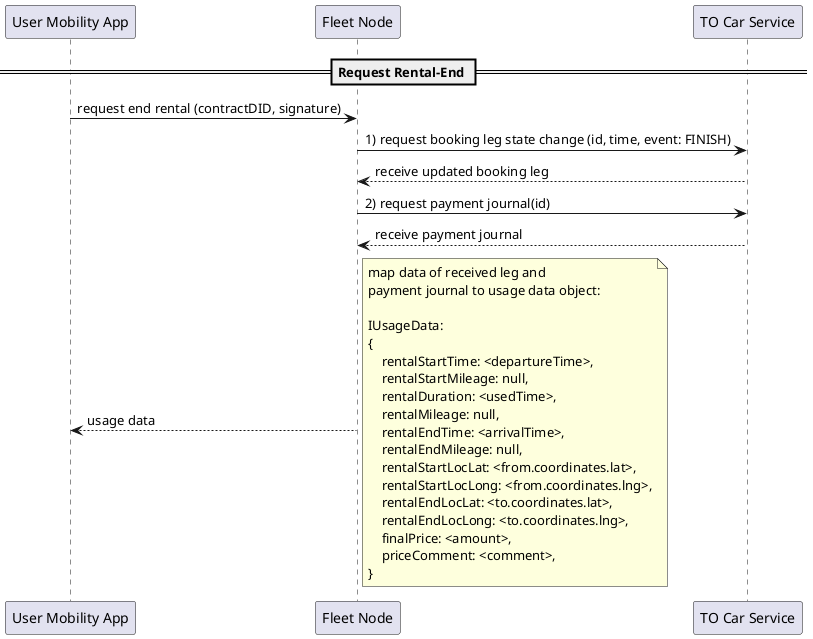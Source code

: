 @startuml Rental End Flow
 
participant "User Mobility App" as UMA 
participant "Fleet Node" as FLN
participant "TO Car Service" as TOC



== Request Rental-End == 


UMA -> FLN: request end rental (contractDID, signature)

FLN -> TOC: 1) request booking leg state change (id, time, event: FINISH)
TOC --> FLN: receive updated booking leg

FLN -> TOC: 2) request payment journal(id)
TOC --> FLN: receive payment journal

FLN --> UMA: usage data
note right
map data of received leg and 
payment journal to usage data object:

IUsageData:
{
    rentalStartTime: <departureTime>,
    rentalStartMileage: null,
    rentalDuration: <usedTime>,
    rentalMileage: null,
    rentalEndTime: <arrivalTime>,
    rentalEndMileage: null,
    rentalStartLocLat: <from.coordinates.lat>,
    rentalStartLocLong: <from.coordinates.lng>,
    rentalEndLocLat: <to.coordinates.lat>,
    rentalEndLocLong: <to.coordinates.lng>,
    finalPrice: <amount>,
    priceComment: <comment>,
}
end note

@enduml